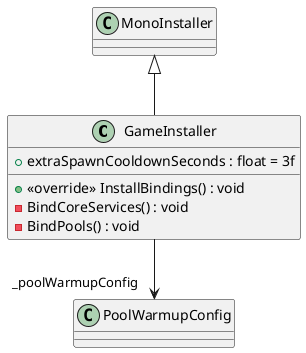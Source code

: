 @startuml
class GameInstaller {
    + extraSpawnCooldownSeconds : float = 3f
    + <<override>> InstallBindings() : void
    - BindCoreServices() : void
    - BindPools() : void
}
MonoInstaller <|-- GameInstaller
GameInstaller --> "_poolWarmupConfig" PoolWarmupConfig
@enduml
